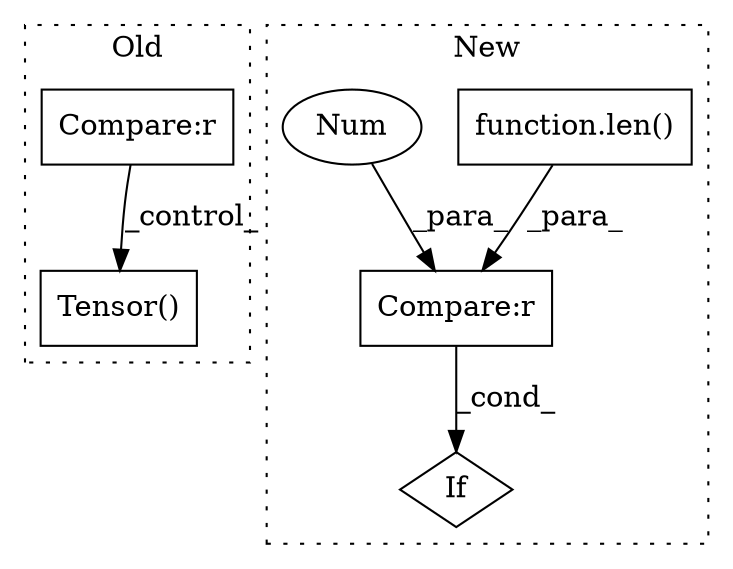 digraph G {
subgraph cluster0 {
1 [label="Tensor()" a="75" s="7676,7695" l="13,1" shape="box"];
4 [label="Compare:r" a="40" s="7404" l="13" shape="box"];
label = "Old";
style="dotted";
}
subgraph cluster1 {
2 [label="function.len()" a="75" s="9070,9088" l="4,1" shape="box"];
3 [label="If" a="96" s="9067" l="3" shape="diamond"];
5 [label="Compare:r" a="40" s="9070" l="24" shape="box"];
6 [label="Num" a="76" s="9093" l="1" shape="ellipse"];
label = "New";
style="dotted";
}
2 -> 5 [label="_para_"];
4 -> 1 [label="_control_"];
5 -> 3 [label="_cond_"];
6 -> 5 [label="_para_"];
}